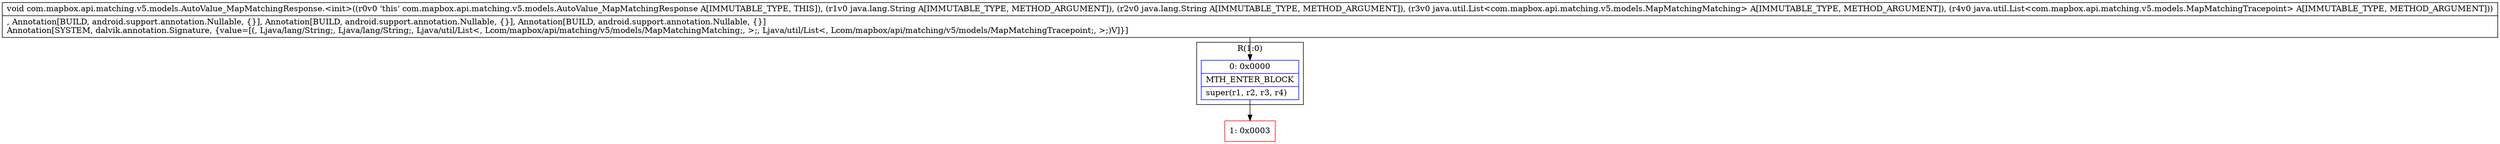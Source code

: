 digraph "CFG forcom.mapbox.api.matching.v5.models.AutoValue_MapMatchingResponse.\<init\>(Ljava\/lang\/String;Ljava\/lang\/String;Ljava\/util\/List;Ljava\/util\/List;)V" {
subgraph cluster_Region_1510559455 {
label = "R(1:0)";
node [shape=record,color=blue];
Node_0 [shape=record,label="{0\:\ 0x0000|MTH_ENTER_BLOCK\l|super(r1, r2, r3, r4)\l}"];
}
Node_1 [shape=record,color=red,label="{1\:\ 0x0003}"];
MethodNode[shape=record,label="{void com.mapbox.api.matching.v5.models.AutoValue_MapMatchingResponse.\<init\>((r0v0 'this' com.mapbox.api.matching.v5.models.AutoValue_MapMatchingResponse A[IMMUTABLE_TYPE, THIS]), (r1v0 java.lang.String A[IMMUTABLE_TYPE, METHOD_ARGUMENT]), (r2v0 java.lang.String A[IMMUTABLE_TYPE, METHOD_ARGUMENT]), (r3v0 java.util.List\<com.mapbox.api.matching.v5.models.MapMatchingMatching\> A[IMMUTABLE_TYPE, METHOD_ARGUMENT]), (r4v0 java.util.List\<com.mapbox.api.matching.v5.models.MapMatchingTracepoint\> A[IMMUTABLE_TYPE, METHOD_ARGUMENT]))  | , Annotation[BUILD, android.support.annotation.Nullable, \{\}], Annotation[BUILD, android.support.annotation.Nullable, \{\}], Annotation[BUILD, android.support.annotation.Nullable, \{\}]\lAnnotation[SYSTEM, dalvik.annotation.Signature, \{value=[(, Ljava\/lang\/String;, Ljava\/lang\/String;, Ljava\/util\/List\<, Lcom\/mapbox\/api\/matching\/v5\/models\/MapMatchingMatching;, \>;, Ljava\/util\/List\<, Lcom\/mapbox\/api\/matching\/v5\/models\/MapMatchingTracepoint;, \>;)V]\}]\l}"];
MethodNode -> Node_0;
Node_0 -> Node_1;
}

